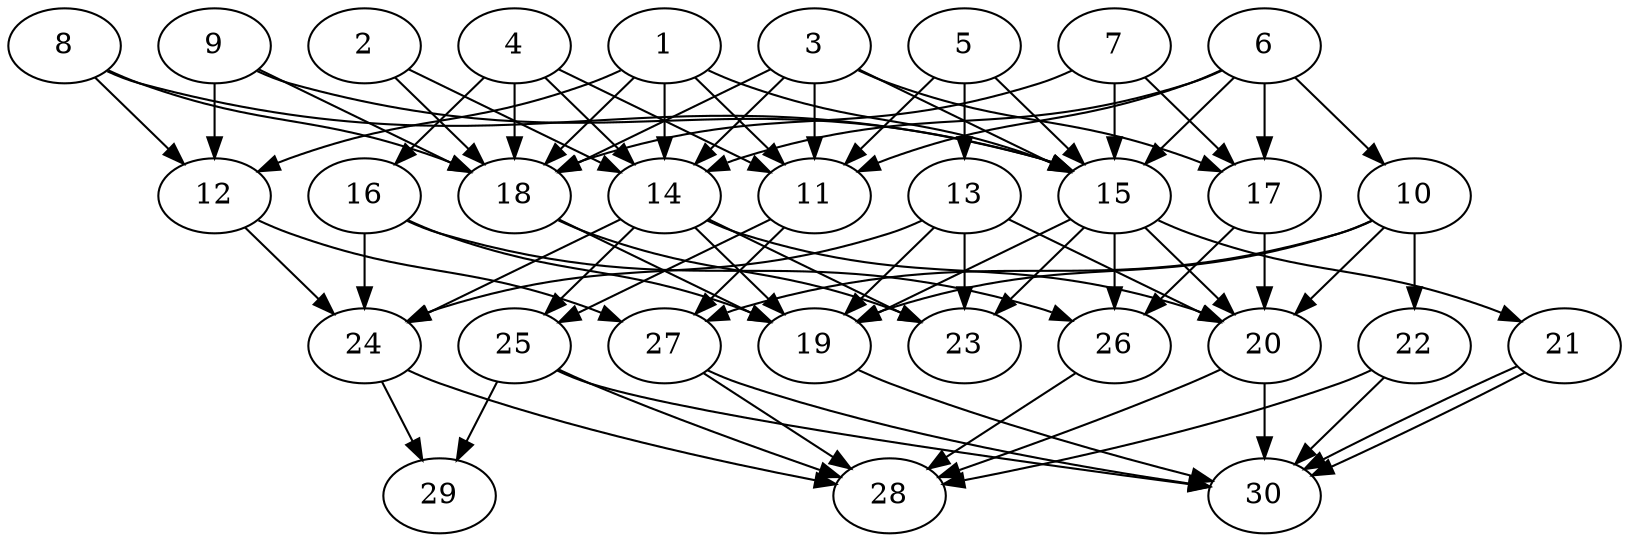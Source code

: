 // DAG automatically generated by daggen at Thu Oct  3 14:04:19 2019
// ./daggen --dot -n 30 --ccr 0.5 --fat 0.7 --regular 0.9 --density 0.7 --mindata 5242880 --maxdata 52428800 
digraph G {
  1 [size="103088128", alpha="0.15", expect_size="51544064"] 
  1 -> 11 [size ="51544064"]
  1 -> 12 [size ="51544064"]
  1 -> 14 [size ="51544064"]
  1 -> 15 [size ="51544064"]
  1 -> 18 [size ="51544064"]
  2 [size="90517504", alpha="0.05", expect_size="45258752"] 
  2 -> 14 [size ="45258752"]
  2 -> 18 [size ="45258752"]
  3 [size="88195072", alpha="0.20", expect_size="44097536"] 
  3 -> 11 [size ="44097536"]
  3 -> 14 [size ="44097536"]
  3 -> 15 [size ="44097536"]
  3 -> 17 [size ="44097536"]
  3 -> 18 [size ="44097536"]
  4 [size="39157760", alpha="0.06", expect_size="19578880"] 
  4 -> 11 [size ="19578880"]
  4 -> 14 [size ="19578880"]
  4 -> 16 [size ="19578880"]
  4 -> 18 [size ="19578880"]
  5 [size="73695232", alpha="0.19", expect_size="36847616"] 
  5 -> 11 [size ="36847616"]
  5 -> 13 [size ="36847616"]
  5 -> 15 [size ="36847616"]
  6 [size="95016960", alpha="0.08", expect_size="47508480"] 
  6 -> 10 [size ="47508480"]
  6 -> 11 [size ="47508480"]
  6 -> 14 [size ="47508480"]
  6 -> 15 [size ="47508480"]
  6 -> 17 [size ="47508480"]
  7 [size="46161920", alpha="0.05", expect_size="23080960"] 
  7 -> 15 [size ="23080960"]
  7 -> 17 [size ="23080960"]
  7 -> 18 [size ="23080960"]
  8 [size="27795456", alpha="0.14", expect_size="13897728"] 
  8 -> 12 [size ="13897728"]
  8 -> 15 [size ="13897728"]
  8 -> 18 [size ="13897728"]
  9 [size="43040768", alpha="0.20", expect_size="21520384"] 
  9 -> 12 [size ="21520384"]
  9 -> 15 [size ="21520384"]
  9 -> 18 [size ="21520384"]
  10 [size="63655936", alpha="0.06", expect_size="31827968"] 
  10 -> 19 [size ="31827968"]
  10 -> 20 [size ="31827968"]
  10 -> 22 [size ="31827968"]
  10 -> 27 [size ="31827968"]
  11 [size="98494464", alpha="0.08", expect_size="49247232"] 
  11 -> 25 [size ="49247232"]
  11 -> 27 [size ="49247232"]
  12 [size="76400640", alpha="0.14", expect_size="38200320"] 
  12 -> 24 [size ="38200320"]
  12 -> 27 [size ="38200320"]
  13 [size="98512896", alpha="0.09", expect_size="49256448"] 
  13 -> 19 [size ="49256448"]
  13 -> 20 [size ="49256448"]
  13 -> 23 [size ="49256448"]
  13 -> 24 [size ="49256448"]
  14 [size="98394112", alpha="0.07", expect_size="49197056"] 
  14 -> 19 [size ="49197056"]
  14 -> 20 [size ="49197056"]
  14 -> 23 [size ="49197056"]
  14 -> 24 [size ="49197056"]
  14 -> 25 [size ="49197056"]
  15 [size="33169408", alpha="0.10", expect_size="16584704"] 
  15 -> 19 [size ="16584704"]
  15 -> 20 [size ="16584704"]
  15 -> 21 [size ="16584704"]
  15 -> 23 [size ="16584704"]
  15 -> 26 [size ="16584704"]
  16 [size="29782016", alpha="0.00", expect_size="14891008"] 
  16 -> 19 [size ="14891008"]
  16 -> 24 [size ="14891008"]
  16 -> 26 [size ="14891008"]
  17 [size="65527808", alpha="0.16", expect_size="32763904"] 
  17 -> 20 [size ="32763904"]
  17 -> 26 [size ="32763904"]
  18 [size="90908672", alpha="0.02", expect_size="45454336"] 
  18 -> 19 [size ="45454336"]
  18 -> 23 [size ="45454336"]
  19 [size="62478336", alpha="0.08", expect_size="31239168"] 
  19 -> 30 [size ="31239168"]
  20 [size="60622848", alpha="0.03", expect_size="30311424"] 
  20 -> 28 [size ="30311424"]
  20 -> 30 [size ="30311424"]
  21 [size="90531840", alpha="0.18", expect_size="45265920"] 
  21 -> 30 [size ="45265920"]
  21 -> 30 [size ="45265920"]
  22 [size="34064384", alpha="0.10", expect_size="17032192"] 
  22 -> 28 [size ="17032192"]
  22 -> 30 [size ="17032192"]
  23 [size="99192832", alpha="0.18", expect_size="49596416"] 
  24 [size="47224832", alpha="0.12", expect_size="23612416"] 
  24 -> 28 [size ="23612416"]
  24 -> 29 [size ="23612416"]
  25 [size="79861760", alpha="0.20", expect_size="39930880"] 
  25 -> 28 [size ="39930880"]
  25 -> 29 [size ="39930880"]
  25 -> 30 [size ="39930880"]
  26 [size="33099776", alpha="0.05", expect_size="16549888"] 
  26 -> 28 [size ="16549888"]
  27 [size="34945024", alpha="0.18", expect_size="17472512"] 
  27 -> 28 [size ="17472512"]
  27 -> 30 [size ="17472512"]
  28 [size="14809088", alpha="0.15", expect_size="7404544"] 
  29 [size="22706176", alpha="0.19", expect_size="11353088"] 
  30 [size="62312448", alpha="0.14", expect_size="31156224"] 
}
